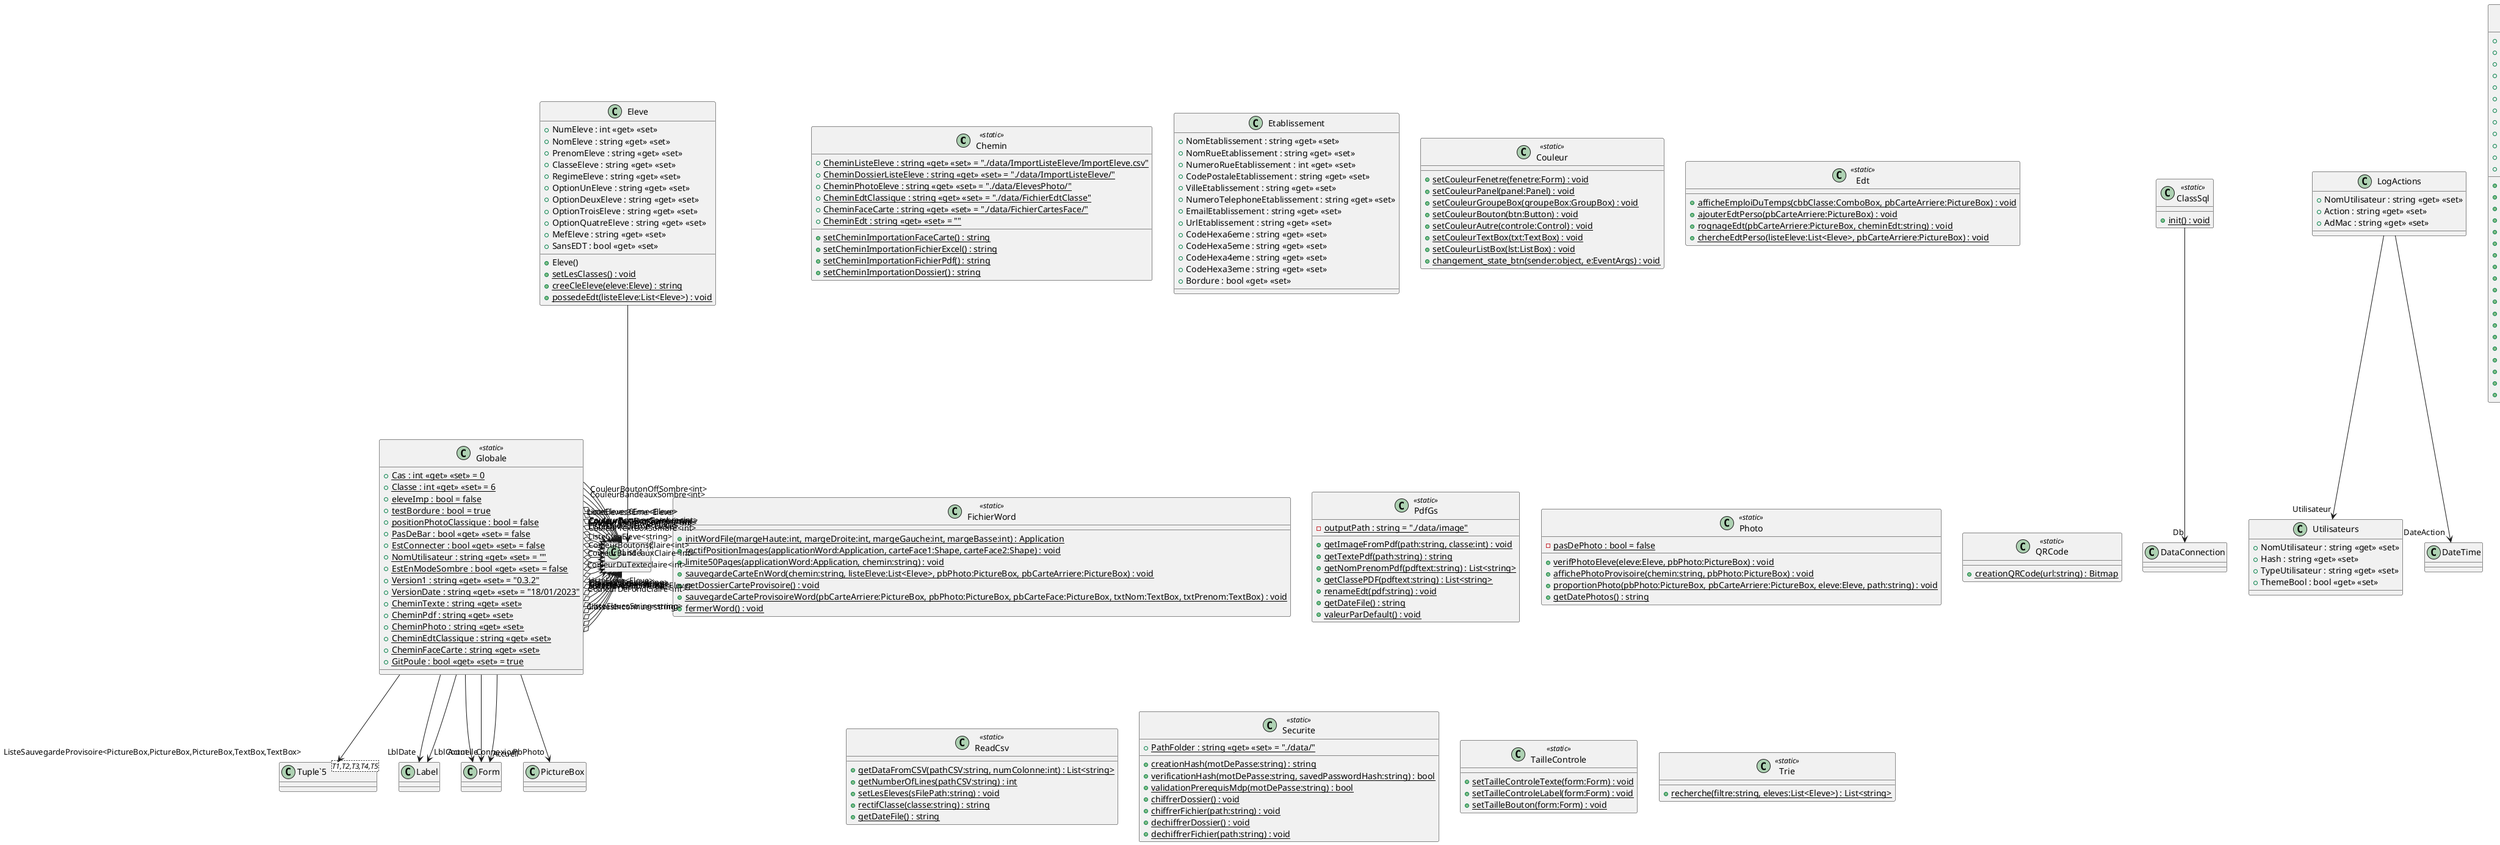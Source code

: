 @startuml
class Chemin <<static>> {
    + {static} CheminListeEleve : string <<get>> <<set>> = "./data/ImportListeEleve/ImportEleve.csv"
    + {static} CheminDossierListeEleve : string <<get>> <<set>> = "./data/ImportListeEleve/"
    + {static} CheminPhotoEleve : string <<get>> <<set>> = "./data/ElevesPhoto/"
    + {static} CheminEdtClassique : string <<get>> <<set>> = "./data/FichierEdtClasse"
    + {static} CheminFaceCarte : string <<get>> <<set>> = "./data/FichierCartesFace/"
    + {static} CheminEdt : string <<get>> <<set>> = ""
    + {static} setCheminImportationFaceCarte() : string
    + {static} setCheminImportationFichierExcel() : string
    + {static} setCheminImportationFichierPdf() : string
    + {static} setCheminImportationDossier() : string
}
class ClassSql <<static>> {
    + {static} init() : void
}
class Utilisateurs {
    + NomUtilisateur : string <<get>> <<set>>
    + Hash : string <<get>> <<set>>
    + TypeUtilisateur : string <<get>> <<set>>
    + ThemeBool : bool <<get>> <<set>>
}
class LogActions {
    + NomUtilisateur : string <<get>> <<set>>
    + Action : string <<get>> <<set>>
    + AdMac : string <<get>> <<set>>
}
class Etablissement {
    + NomEtablissement : string <<get>> <<set>>
    + NomRueEtablissement : string <<get>> <<set>>
    + NumeroRueEtablissement : int <<get>> <<set>>
    + CodePostaleEtablissement : string <<get>> <<set>>
    + VilleEtablissement : string <<get>> <<set>>
    + NumeroTelephoneEtablissement : string <<get>> <<set>>
    + EmailEtablissement : string <<get>> <<set>>
    + UrlEtablissement : string <<get>> <<set>>
    + CodeHexa6eme : string <<get>> <<set>>
    + CodeHexa5eme : string <<get>> <<set>>
    + CodeHexa4eme : string <<get>> <<set>>
    + CodeHexa3eme : string <<get>> <<set>>
    + Bordure : bool <<get>> <<set>>
}
ClassSql --> "Db" DataConnection
LogActions --> "DateAction" DateTime
LogActions --> "Utilisateur" Utilisateurs
class Couleur <<static>> {
    + {static} setCouleurFenetre(fenetre:Form) : void
    + {static} setCouleurPanel(panel:Panel) : void
    + {static} setCouleurGroupeBox(groupeBox:GroupBox) : void
    + {static} setCouleurBouton(btn:Button) : void
    + {static} setCouleurAutre(controle:Control) : void
    + {static} setCouleurTextBox(txt:TextBox) : void
    + {static} setCouleurListBox(lst:ListBox) : void
    + {static} changement_state_btn(sender:object, e:EventArgs) : void
}
class Edition <<static>> {
    + {static} SelectionClique : bool <<get>> <<set>> = false
    + {static} RognageX : int <<get>> <<set>>
    + {static} RognageY : int <<get>> <<set>>
    + {static} RognageLargeur : int <<get>> <<set>>
    + {static} RognageHauteur : int <<get>> <<set>>
    + {static} Drag : bool <<get>> <<set>> = false
    + {static} PosX : int <<get>> <<set>>
    + {static} PosY : int <<get>> <<set>>
    + {static} PosXClassique : int <<get>> <<set>>
    + {static} PosYClassique : int <<get>> <<set>>
    + {static} CheminFichier : string <<get>> <<set>>
    + {static} CheminImpressionFinal : string <<get>> <<set>>
    + {static} fondTexteCarteFace(objGraphique:Graphics, texte:string, police:Font, posX:int, posY:int, cbbSection:ComboBox) : void
    + {static} fondTexteCarteFace(objGraphique:Graphics, texte:string, police:Font, eleve:Eleve, posX:int, posY:int) : void
    + {static} dessineTexteCarteFace(police:Font, posX:int, posY:int, text:string, pbCarteFace:PictureBox, cbbSection:ComboBox) : void
    + {static} qrCodeFace(pbCarteFace:PictureBox) : void
    + {static} fondCarteNiveau(pbCarteFace:PictureBox, cbbSection:ComboBox) : void
    + {static} classePourNiveau(cbbSection:ComboBox, cbbClasse:ComboBox) : void
    + {static} reprendPrenom(txtPrenom:string, pbCarteFace:PictureBox, cbbSection:ComboBox) : void
    + {static} reprendNom(txtNom:string, pbCarteFace:PictureBox, cbbSection:ComboBox) : void
    + {static} getDateFace() : string
    + {static} checkMef(rdbUlis:RadioButton, rdbUPE2A:RadioButton, rdbClRelais:RadioButton, pbCarteFace:PictureBox, cbbSection:ComboBox, btnEdtPerso:Button, txtNom:TextBox, txtPrenom:TextBox) : void
    + {static} imageCarteFace(eleve:Eleve) : Image
    + {static} carteFace(eleve:Eleve, chemin:string) : void
    + {static} carteArriere(eleve:Eleve, pbCarteArriere:PictureBox) : void
    + {static} ReplacementPhotoClassique(posx:int, posy:int) : void
    + {static} importEleves(path:string) : void
    + {static} importCarteFace(chemin:string) : void
    + {static} importEdtClassique(chemin:string) : void
    + {static} importPhoto(chemin:string) : void
    + {static} gitPoule() : void
}
Edition --> "RognagePen" Pen
class Edt <<static>> {
    + {static} afficheEmploiDuTemps(cbbClasse:ComboBox, pbCarteArriere:PictureBox) : void
    + {static} ajouterEdtPerso(pbCarteArriere:PictureBox) : void
    + {static} rognageEdt(pbCarteArriere:PictureBox, cheminEdt:string) : void
    + {static} chercheEdtPerso(listeEleve:List<Eleve>, pbCarteArriere:PictureBox) : void
}
class Eleve {
    + Eleve()
    + NumEleve : int <<get>> <<set>>
    + NomEleve : string <<get>> <<set>>
    + PrenomEleve : string <<get>> <<set>>
    + ClasseEleve : string <<get>> <<set>>
    + RegimeEleve : string <<get>> <<set>>
    + OptionUnEleve : string <<get>> <<set>>
    + OptionDeuxEleve : string <<get>> <<set>>
    + OptionTroisEleve : string <<get>> <<set>>
    + OptionQuatreEleve : string <<get>> <<set>>
    + MefEleve : string <<get>> <<set>>
    + SansEDT : bool <<get>> <<set>>
    + {static} setLesClasses() : void
    + {static} creeCleEleve(eleve:Eleve) : string
    + {static} possedeEdt(listeEleve:List<Eleve>) : void
}
class "List`1"<T> {
}
Eleve --> "ListeCleeEleve<string>" "List`1"
class FichierWord <<static>> {
    + {static} initWordFile(margeHaute:int, margeDroite:int, margeGauche:int, margeBasse:int) : Application
    + {static} rectifPositionImages(applicationWord:Application, carteFace1:Shape, carteFace2:Shape) : void
    + {static} limite50Pages(applicationWord:Application, chemin:string) : void
    + {static} sauvegardeCarteEnWord(chemin:string, listeEleve:List<Eleve>, pbPhoto:PictureBox, pbCarteArriere:PictureBox) : void
    + {static} getDossierCarteProvisoire() : void
    + {static} sauvegardeCarteProvisoireWord(pbCarteArriere:PictureBox, pbPhoto:PictureBox, pbCarteFace:PictureBox, txtNom:TextBox, txtPrenom:TextBox) : void
    + {static} fermerWord() : void
}
class Globale <<static>> {
    + {static} Cas : int <<get>> <<set>> = 0
    + {static} Classe : int <<get>> <<set>> = 6
    + {static} eleveImp : bool = false
    + {static} testBordure : bool = true
    + {static} positionPhotoClassique : bool = false
    + {static} PasDeBar : bool <<get>> <<set>> = false
    + {static} EstConnecter : bool <<get>> <<set>> = false
    + {static} NomUtilisateur : string <<get>> <<set>> = ""
    + {static} EstEnModeSombre : bool <<get>> <<set>> = false
    + {static} Version1 : string <<get>> <<set>> = "0.3.2"
    + {static} VersionDate : string <<get>> <<set>> = "18/01/2023"
    + {static} CheminTexte : string <<get>> <<set>>
    + {static} CheminPdf : string <<get>> <<set>>
    + {static} CheminPhoto : string <<get>> <<set>>
    + {static} CheminEdtClassique : string <<get>> <<set>>
    + {static} CheminFaceCarte : string <<get>> <<set>>
    + {static} GitPoule : bool <<get>> <<set>> = true
}
class "List`1"<T> {
}
class "Tuple`5"<T1,T2,T3,T4,T5> {
}
Globale --> "LblDate" Label
Globale --> "LblCount" Label
Globale --> "Connexion" Form
Globale o-> "Classes6Eme<string>" "List`1"
Globale o-> "Classes5Eme<string>" "List`1"
Globale o-> "Classes4Eme<string>" "List`1"
Globale o-> "Classes3Eme<string>" "List`1"
Globale o-> "ClassesInconnue<string>" "List`1"
Globale o-> "ListeEleve<Eleve>" "List`1"
Globale o-> "ListeEleveImpr<Eleve>" "List`1"
Globale o-> "ListeEleveSansPhoto<Eleve>" "List`1"
Globale o-> "ListeElevesString<string>" "List`1"
Globale o-> "CouleurDeFondClaire<int>" "List`1"
Globale o-> "CouleurDuTexteclaire<int>" "List`1"
Globale o-> "CouleurBandeauxClaire<int>" "List`1"
Globale o-> "CouleurBoutonsClaire<int>" "List`1"
Globale o-> "CouleurTextBoxClaire<int>" "List`1"
Globale o-> "CouleurBoutonOffClaire<int>" "List`1"
Globale o-> "CouleurDeFondSombre<int>" "List`1"
Globale o-> "CouleurDuTexteSombre<int>" "List`1"
Globale o-> "CouleurBandeauxSombre<int>" "List`1"
Globale o-> "CouleurBoutonsSombre<int>" "List`1"
Globale o-> "CouleurTextBoxSombre<int>" "List`1"
Globale o-> "CouleurBoutonOffSombre<int>" "List`1"
Globale --> "Actuelle" Form
Globale --> "Accueil" Form
Globale --> "PbPhoto" PictureBox
Globale --> "ListeSauvegardeProvisoire<PictureBox,PictureBox,PictureBox,TextBox,TextBox>" "Tuple`5"
Globale --> "ListeEleves6Eme<Eleve>" "List`1"
Globale --> "ListeEleves5Eme<Eleve>" "List`1"
Globale --> "ListeEleves4Eme<Eleve>" "List`1"
Globale --> "ListeEleves3Eme<Eleve>" "List`1"
class PdfGs <<static>> {
    - {static} outputPath : string = "./data/image"
    + {static} getImageFromPdf(path:string, classe:int) : void
    + {static} getTextePdf(path:string) : string
    + {static} getNomPrenomPdf(pdftext:string) : List<string>
    + {static} getClassePDF(pdftext:string) : List<string>
    + {static} renameEdt(pdf:string) : void
    + {static} getDateFile() : string
    + {static} valeurParDefault() : void
}
class Photo <<static>> {
    - {static} pasDePhoto : bool = false
    + {static} verifPhotoEleve(eleve:Eleve, pbPhoto:PictureBox) : void
    + {static} affichePhotoProvisoire(chemin:string, pbPhoto:PictureBox) : void
    + {static} proportionPhoto(pbPhoto:PictureBox, pbCarteArriere:PictureBox, eleve:Eleve, path:string) : void
    + {static} getDatePhotos() : string
}
class QRCode <<static>> {
    + {static} creationQRCode(url:string) : Bitmap
}
class ReadCsv <<static>> {
    + {static} getDataFromCSV(pathCSV:string, numColonne:int) : List<string>
    + {static} getNumberOfLines(pathCSV:string) : int
    + {static} setLesEleves(sFilePath:string) : void
    + {static} rectifClasse(classe:string) : string
    + {static} getDateFile() : string
}
class Securite <<static>> {
    + {static} PathFolder : string <<get>> <<set>> = "./data/"
    + {static} creationHash(motDePasse:string) : string
    + {static} verificationHash(motDePasse:string, savedPasswordHash:string) : bool
    + {static} validationPrerequisMdp(motDePasse:string) : bool
    + {static} chiffrerDossier() : void
    + {static} chiffrerFichier(path:string) : void
    + {static} dechiffrerDossier() : void
    + {static} dechiffrerFichier(path:string) : void
}
class TailleControle <<static>> {
    + {static} setTailleControleTexte(form:Form) : void
    + {static} setTailleControleLabel(form:Form) : void
    + {static} setTailleBouton(form:Form) : void
}
class Trie <<static>> {
    + {static} recherche(filtre:string, eleves:List<Eleve>) : List<string>
}
@enduml
